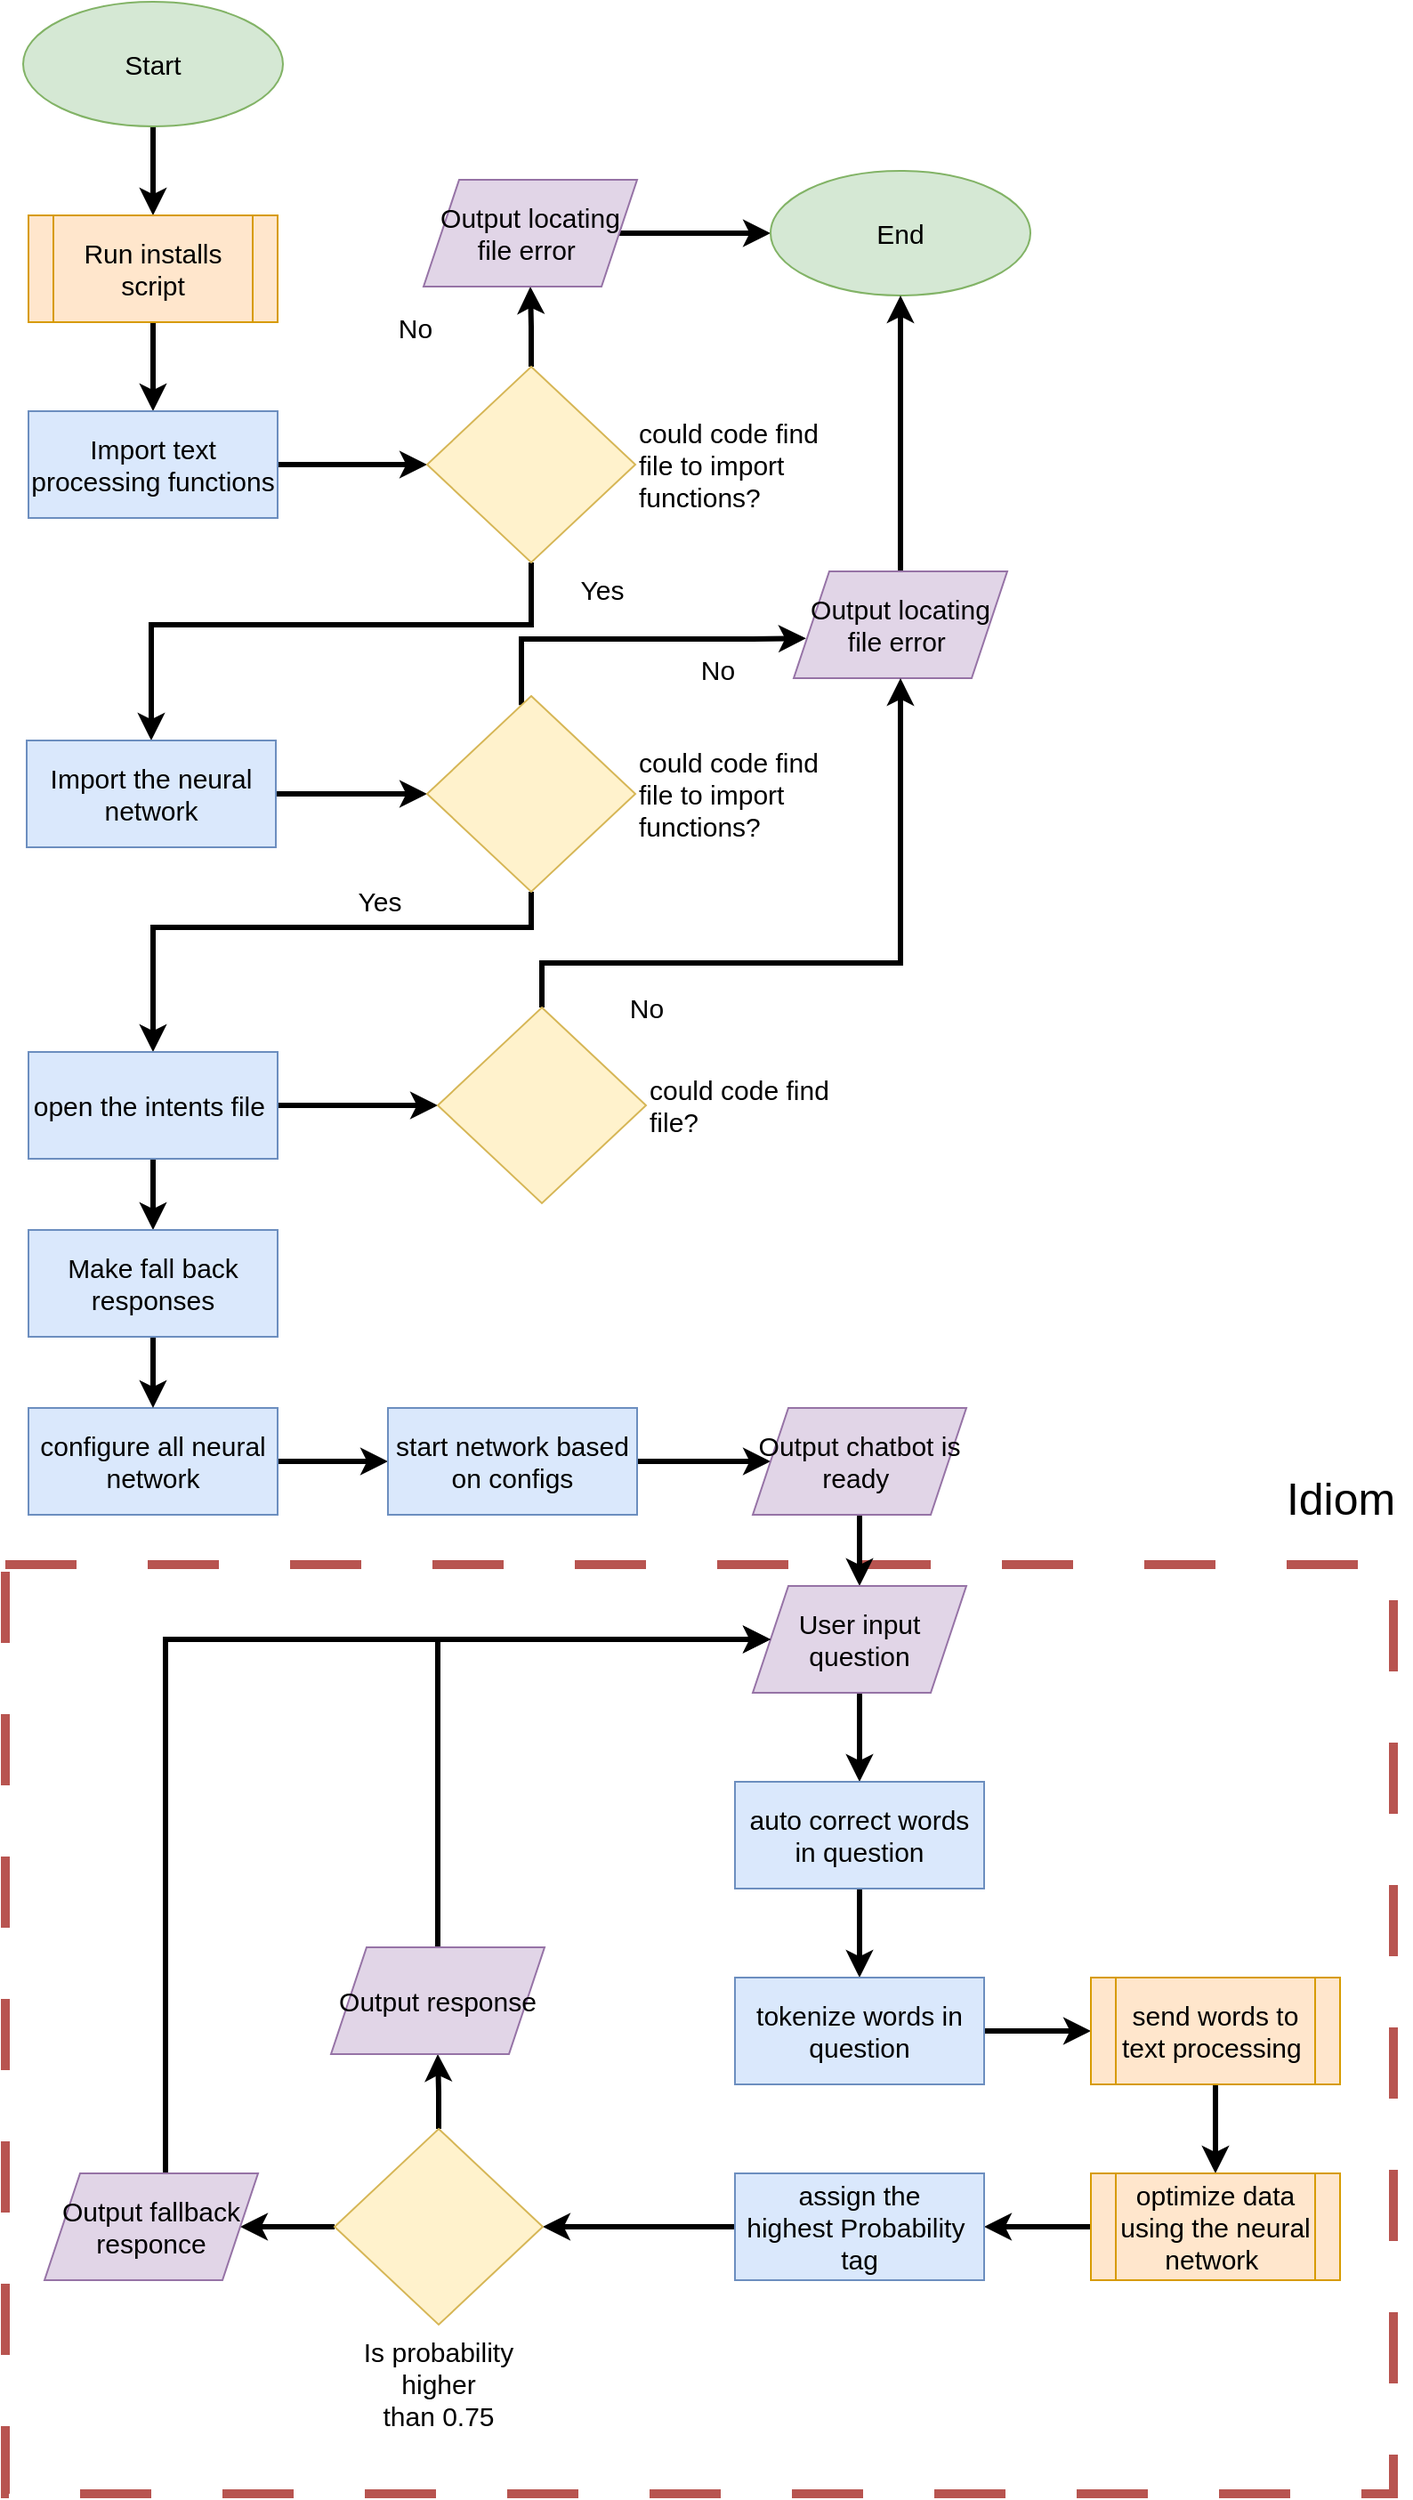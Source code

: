 <mxfile version="24.3.1" type="device">
  <diagram name="Page-1" id="mHUyObFOujKp6gTP7HRq">
    <mxGraphModel dx="1272" dy="744" grid="1" gridSize="10" guides="1" tooltips="1" connect="1" arrows="1" fold="1" page="1" pageScale="1" pageWidth="850" pageHeight="1100" math="0" shadow="0">
      <root>
        <mxCell id="0" />
        <mxCell id="1" parent="0" />
        <mxCell id="1HRUq9LW6Lm4p62pQ4EE-1" value="" style="rounded=0;whiteSpace=wrap;html=1;dashed=1;dashPattern=8 8;fillColor=none;strokeColor=#b85450;strokeWidth=5;perimeterSpacing=6;" vertex="1" parent="1">
          <mxGeometry x="130" y="908" width="780" height="522" as="geometry" />
        </mxCell>
        <mxCell id="xE_-hRvg4Kg6EDHdAALY-4" value="" style="edgeStyle=orthogonalEdgeStyle;rounded=0;orthogonalLoop=1;jettySize=auto;html=1;strokeWidth=3;" parent="1" source="xE_-hRvg4Kg6EDHdAALY-1" target="xE_-hRvg4Kg6EDHdAALY-2" edge="1">
          <mxGeometry relative="1" as="geometry" />
        </mxCell>
        <mxCell id="xE_-hRvg4Kg6EDHdAALY-1" value="&lt;font style=&quot;font-size: 15px;&quot;&gt;Start&lt;/font&gt;" style="ellipse;whiteSpace=wrap;html=1;fillColor=#d5e8d4;strokeColor=#82b366;" parent="1" vertex="1">
          <mxGeometry x="140" y="30" width="146" height="70" as="geometry" />
        </mxCell>
        <mxCell id="xE_-hRvg4Kg6EDHdAALY-5" value="" style="edgeStyle=orthogonalEdgeStyle;rounded=0;orthogonalLoop=1;jettySize=auto;html=1;strokeWidth=3;" parent="1" source="xE_-hRvg4Kg6EDHdAALY-2" target="xE_-hRvg4Kg6EDHdAALY-3" edge="1">
          <mxGeometry relative="1" as="geometry" />
        </mxCell>
        <mxCell id="xE_-hRvg4Kg6EDHdAALY-2" value="&lt;font style=&quot;font-size: 15px;&quot;&gt;Run installs script&lt;/font&gt;" style="shape=process;whiteSpace=wrap;html=1;backgroundOutline=1;fillColor=#ffe6cc;strokeColor=#d79b00;" parent="1" vertex="1">
          <mxGeometry x="143" y="150" width="140" height="60" as="geometry" />
        </mxCell>
        <mxCell id="xE_-hRvg4Kg6EDHdAALY-7" value="" style="edgeStyle=orthogonalEdgeStyle;rounded=0;orthogonalLoop=1;jettySize=auto;html=1;strokeWidth=3;" parent="1" source="xE_-hRvg4Kg6EDHdAALY-3" target="xE_-hRvg4Kg6EDHdAALY-6" edge="1">
          <mxGeometry relative="1" as="geometry" />
        </mxCell>
        <mxCell id="xE_-hRvg4Kg6EDHdAALY-3" value="&lt;span style=&quot;font-size: 15px;&quot;&gt;Import text processing functions&lt;/span&gt;" style="rounded=0;whiteSpace=wrap;html=1;fillColor=#dae8fc;strokeColor=#6c8ebf;" parent="1" vertex="1">
          <mxGeometry x="143" y="260" width="140" height="60" as="geometry" />
        </mxCell>
        <mxCell id="xE_-hRvg4Kg6EDHdAALY-11" value="" style="edgeStyle=orthogonalEdgeStyle;rounded=0;orthogonalLoop=1;jettySize=auto;html=1;strokeColor=default;strokeWidth=3;align=center;verticalAlign=middle;fontFamily=Helvetica;fontSize=12;fontColor=default;labelBackgroundColor=default;endArrow=classic;" parent="1" source="xE_-hRvg4Kg6EDHdAALY-6" target="xE_-hRvg4Kg6EDHdAALY-10" edge="1">
          <mxGeometry relative="1" as="geometry" />
        </mxCell>
        <mxCell id="xE_-hRvg4Kg6EDHdAALY-19" style="edgeStyle=orthogonalEdgeStyle;rounded=0;orthogonalLoop=1;jettySize=auto;html=1;strokeColor=default;strokeWidth=3;align=center;verticalAlign=middle;fontFamily=Helvetica;fontSize=12;fontColor=default;labelBackgroundColor=default;endArrow=classic;" parent="1" source="xE_-hRvg4Kg6EDHdAALY-6" target="xE_-hRvg4Kg6EDHdAALY-14" edge="1">
          <mxGeometry relative="1" as="geometry">
            <Array as="points">
              <mxPoint x="426" y="380" />
              <mxPoint x="212" y="380" />
            </Array>
          </mxGeometry>
        </mxCell>
        <mxCell id="xE_-hRvg4Kg6EDHdAALY-6" value="&lt;span style=&quot;font-size: 15px;&quot;&gt;could code find file to import functions?&lt;/span&gt;" style="rhombus;whiteSpace=wrap;html=1;fontFamily=Helvetica;fontSize=11;labelBackgroundColor=default;fillColor=#fff2cc;strokeColor=#d6b656;labelPosition=right;verticalLabelPosition=middle;align=left;verticalAlign=middle;textDirection=ltr;" parent="1" vertex="1">
          <mxGeometry x="367" y="235" width="117" height="110" as="geometry" />
        </mxCell>
        <mxCell id="xE_-hRvg4Kg6EDHdAALY-13" value="" style="edgeStyle=orthogonalEdgeStyle;rounded=0;orthogonalLoop=1;jettySize=auto;html=1;strokeColor=default;strokeWidth=3;align=center;verticalAlign=middle;fontFamily=Helvetica;fontSize=12;fontColor=default;labelBackgroundColor=default;endArrow=classic;" parent="1" source="xE_-hRvg4Kg6EDHdAALY-10" target="xE_-hRvg4Kg6EDHdAALY-12" edge="1">
          <mxGeometry relative="1" as="geometry" />
        </mxCell>
        <mxCell id="xE_-hRvg4Kg6EDHdAALY-10" value="&lt;font style=&quot;font-size: 15px;&quot;&gt;Output locating file error&amp;nbsp;&lt;/font&gt;" style="shape=parallelogram;perimeter=parallelogramPerimeter;whiteSpace=wrap;html=1;fixedSize=1;rounded=0;strokeColor=#9673a6;align=center;verticalAlign=middle;fontFamily=Helvetica;fontSize=12;fillColor=#e1d5e7;" parent="1" vertex="1">
          <mxGeometry x="365" y="130" width="120" height="60" as="geometry" />
        </mxCell>
        <mxCell id="xE_-hRvg4Kg6EDHdAALY-12" value="&lt;span style=&quot;font-size: 15px;&quot;&gt;End&lt;/span&gt;" style="ellipse;whiteSpace=wrap;html=1;fillColor=#d5e8d4;strokeColor=#82b366;" parent="1" vertex="1">
          <mxGeometry x="560" y="125" width="146" height="70" as="geometry" />
        </mxCell>
        <mxCell id="xE_-hRvg4Kg6EDHdAALY-18" value="" style="edgeStyle=orthogonalEdgeStyle;rounded=0;orthogonalLoop=1;jettySize=auto;html=1;strokeColor=default;strokeWidth=3;align=center;verticalAlign=middle;fontFamily=Helvetica;fontSize=12;fontColor=default;labelBackgroundColor=default;endArrow=classic;" parent="1" source="xE_-hRvg4Kg6EDHdAALY-14" target="xE_-hRvg4Kg6EDHdAALY-17" edge="1">
          <mxGeometry relative="1" as="geometry" />
        </mxCell>
        <mxCell id="xE_-hRvg4Kg6EDHdAALY-14" value="&lt;span style=&quot;font-size: 15px;&quot;&gt;Import the neural network&lt;/span&gt;" style="rounded=0;whiteSpace=wrap;html=1;fillColor=#dae8fc;strokeColor=#6c8ebf;" parent="1" vertex="1">
          <mxGeometry x="142" y="445" width="140" height="60" as="geometry" />
        </mxCell>
        <mxCell id="xE_-hRvg4Kg6EDHdAALY-23" style="edgeStyle=orthogonalEdgeStyle;rounded=0;orthogonalLoop=1;jettySize=auto;html=1;strokeColor=default;strokeWidth=3;align=center;verticalAlign=middle;fontFamily=Helvetica;fontSize=12;fontColor=default;labelBackgroundColor=default;endArrow=classic;entryX=0.058;entryY=0.627;entryDx=0;entryDy=0;entryPerimeter=0;" parent="1" source="xE_-hRvg4Kg6EDHdAALY-17" target="xE_-hRvg4Kg6EDHdAALY-22" edge="1">
          <mxGeometry relative="1" as="geometry">
            <mxPoint x="560" y="390" as="targetPoint" />
            <Array as="points">
              <mxPoint x="420" y="388" />
              <mxPoint x="550" y="388" />
            </Array>
          </mxGeometry>
        </mxCell>
        <mxCell id="xE_-hRvg4Kg6EDHdAALY-32" style="edgeStyle=orthogonalEdgeStyle;rounded=0;orthogonalLoop=1;jettySize=auto;html=1;strokeColor=default;strokeWidth=3;align=center;verticalAlign=middle;fontFamily=Helvetica;fontSize=12;fontColor=default;labelBackgroundColor=default;endArrow=classic;" parent="1" source="xE_-hRvg4Kg6EDHdAALY-17" target="xE_-hRvg4Kg6EDHdAALY-26" edge="1">
          <mxGeometry relative="1" as="geometry">
            <Array as="points">
              <mxPoint x="426" y="550" />
              <mxPoint x="213" y="550" />
            </Array>
          </mxGeometry>
        </mxCell>
        <mxCell id="xE_-hRvg4Kg6EDHdAALY-17" value="&lt;span style=&quot;font-size: 15px;&quot;&gt;could code find file to import functions?&lt;/span&gt;" style="rhombus;whiteSpace=wrap;html=1;fontFamily=Helvetica;fontSize=11;labelBackgroundColor=default;fillColor=#fff2cc;strokeColor=#d6b656;labelPosition=right;verticalLabelPosition=middle;align=left;verticalAlign=middle;textDirection=ltr;" parent="1" vertex="1">
          <mxGeometry x="367" y="420" width="117" height="110" as="geometry" />
        </mxCell>
        <mxCell id="xE_-hRvg4Kg6EDHdAALY-20" value="&lt;font style=&quot;font-size: 15px;&quot;&gt;No&lt;/font&gt;" style="text;html=1;align=center;verticalAlign=middle;resizable=0;points=[];autosize=1;strokeColor=none;fillColor=none;fontFamily=Helvetica;fontSize=12;fontColor=default;" parent="1" vertex="1">
          <mxGeometry x="340" y="198" width="40" height="30" as="geometry" />
        </mxCell>
        <mxCell id="xE_-hRvg4Kg6EDHdAALY-21" value="&lt;span style=&quot;font-size: 15px;&quot;&gt;Yes&lt;/span&gt;" style="text;html=1;align=center;verticalAlign=middle;resizable=0;points=[];autosize=1;strokeColor=none;fillColor=none;fontFamily=Helvetica;fontSize=12;fontColor=default;" parent="1" vertex="1">
          <mxGeometry x="440" y="345" width="50" height="30" as="geometry" />
        </mxCell>
        <mxCell id="xE_-hRvg4Kg6EDHdAALY-25" style="edgeStyle=orthogonalEdgeStyle;rounded=0;orthogonalLoop=1;jettySize=auto;html=1;entryX=0.5;entryY=1;entryDx=0;entryDy=0;strokeColor=default;strokeWidth=3;align=center;verticalAlign=middle;fontFamily=Helvetica;fontSize=12;fontColor=default;labelBackgroundColor=default;endArrow=classic;" parent="1" source="xE_-hRvg4Kg6EDHdAALY-22" target="xE_-hRvg4Kg6EDHdAALY-12" edge="1">
          <mxGeometry relative="1" as="geometry" />
        </mxCell>
        <mxCell id="xE_-hRvg4Kg6EDHdAALY-22" value="&lt;font style=&quot;font-size: 15px;&quot;&gt;Output locating file error&amp;nbsp;&lt;/font&gt;" style="shape=parallelogram;perimeter=parallelogramPerimeter;whiteSpace=wrap;html=1;fixedSize=1;rounded=0;strokeColor=#9673a6;align=center;verticalAlign=middle;fontFamily=Helvetica;fontSize=12;fillColor=#e1d5e7;" parent="1" vertex="1">
          <mxGeometry x="573" y="350" width="120" height="60" as="geometry" />
        </mxCell>
        <mxCell id="xE_-hRvg4Kg6EDHdAALY-24" value="&lt;font style=&quot;font-size: 15px;&quot;&gt;No&lt;/font&gt;" style="text;html=1;align=center;verticalAlign=middle;resizable=0;points=[];autosize=1;strokeColor=none;fillColor=none;fontFamily=Helvetica;fontSize=12;fontColor=default;" parent="1" vertex="1">
          <mxGeometry x="510" y="390" width="40" height="30" as="geometry" />
        </mxCell>
        <mxCell id="xE_-hRvg4Kg6EDHdAALY-29" value="" style="edgeStyle=orthogonalEdgeStyle;rounded=0;orthogonalLoop=1;jettySize=auto;html=1;strokeColor=default;strokeWidth=3;align=center;verticalAlign=middle;fontFamily=Helvetica;fontSize=12;fontColor=default;labelBackgroundColor=default;endArrow=classic;" parent="1" source="xE_-hRvg4Kg6EDHdAALY-26" target="xE_-hRvg4Kg6EDHdAALY-28" edge="1">
          <mxGeometry relative="1" as="geometry" />
        </mxCell>
        <mxCell id="xE_-hRvg4Kg6EDHdAALY-72" value="" style="edgeStyle=orthogonalEdgeStyle;rounded=0;orthogonalLoop=1;jettySize=auto;html=1;strokeColor=default;strokeWidth=3;align=center;verticalAlign=middle;fontFamily=Helvetica;fontSize=12;fontColor=default;labelBackgroundColor=default;endArrow=classic;" parent="1" source="xE_-hRvg4Kg6EDHdAALY-26" target="xE_-hRvg4Kg6EDHdAALY-71" edge="1">
          <mxGeometry relative="1" as="geometry" />
        </mxCell>
        <mxCell id="xE_-hRvg4Kg6EDHdAALY-26" value="&lt;font style=&quot;font-size: 15px;&quot;&gt;open the intents file&amp;nbsp;&lt;/font&gt;" style="rounded=0;whiteSpace=wrap;html=1;fillColor=#dae8fc;strokeColor=#6c8ebf;" parent="1" vertex="1">
          <mxGeometry x="143" y="620" width="140" height="60" as="geometry" />
        </mxCell>
        <mxCell id="xE_-hRvg4Kg6EDHdAALY-30" style="edgeStyle=orthogonalEdgeStyle;rounded=0;orthogonalLoop=1;jettySize=auto;html=1;entryX=0.5;entryY=1;entryDx=0;entryDy=0;strokeColor=default;strokeWidth=3;align=center;verticalAlign=middle;fontFamily=Helvetica;fontSize=12;fontColor=default;labelBackgroundColor=default;endArrow=classic;" parent="1" source="xE_-hRvg4Kg6EDHdAALY-28" target="xE_-hRvg4Kg6EDHdAALY-22" edge="1">
          <mxGeometry relative="1" as="geometry">
            <Array as="points">
              <mxPoint x="432" y="570" />
              <mxPoint x="633" y="570" />
            </Array>
          </mxGeometry>
        </mxCell>
        <mxCell id="xE_-hRvg4Kg6EDHdAALY-28" value="&lt;span style=&quot;font-size: 15px;&quot;&gt;could code find file?&lt;/span&gt;" style="rhombus;whiteSpace=wrap;html=1;fontFamily=Helvetica;fontSize=11;labelBackgroundColor=default;fillColor=#fff2cc;strokeColor=#d6b656;labelPosition=right;verticalLabelPosition=middle;align=left;verticalAlign=middle;textDirection=ltr;" parent="1" vertex="1">
          <mxGeometry x="373" y="595" width="117" height="110" as="geometry" />
        </mxCell>
        <mxCell id="xE_-hRvg4Kg6EDHdAALY-31" value="&lt;font style=&quot;font-size: 15px;&quot;&gt;No&lt;/font&gt;" style="text;html=1;align=center;verticalAlign=middle;resizable=0;points=[];autosize=1;strokeColor=none;fillColor=none;fontFamily=Helvetica;fontSize=12;fontColor=default;" parent="1" vertex="1">
          <mxGeometry x="470" y="580" width="40" height="30" as="geometry" />
        </mxCell>
        <mxCell id="xE_-hRvg4Kg6EDHdAALY-33" value="&lt;span style=&quot;font-size: 15px;&quot;&gt;Yes&lt;/span&gt;" style="text;html=1;align=center;verticalAlign=middle;resizable=0;points=[];autosize=1;strokeColor=none;fillColor=none;fontFamily=Helvetica;fontSize=12;fontColor=default;" parent="1" vertex="1">
          <mxGeometry x="315" y="520" width="50" height="30" as="geometry" />
        </mxCell>
        <mxCell id="xE_-hRvg4Kg6EDHdAALY-37" value="" style="edgeStyle=orthogonalEdgeStyle;rounded=0;orthogonalLoop=1;jettySize=auto;html=1;strokeColor=default;strokeWidth=3;align=center;verticalAlign=middle;fontFamily=Helvetica;fontSize=12;fontColor=default;labelBackgroundColor=default;endArrow=classic;" parent="1" source="xE_-hRvg4Kg6EDHdAALY-34" target="xE_-hRvg4Kg6EDHdAALY-36" edge="1">
          <mxGeometry relative="1" as="geometry" />
        </mxCell>
        <mxCell id="xE_-hRvg4Kg6EDHdAALY-34" value="&lt;span style=&quot;font-size: 15px;&quot;&gt;configure all neural network&lt;/span&gt;" style="rounded=0;whiteSpace=wrap;html=1;fillColor=#dae8fc;strokeColor=#6c8ebf;" parent="1" vertex="1">
          <mxGeometry x="143" y="820" width="140" height="60" as="geometry" />
        </mxCell>
        <mxCell id="xE_-hRvg4Kg6EDHdAALY-39" value="" style="edgeStyle=orthogonalEdgeStyle;rounded=0;orthogonalLoop=1;jettySize=auto;html=1;strokeColor=default;strokeWidth=3;align=center;verticalAlign=middle;fontFamily=Helvetica;fontSize=12;fontColor=default;labelBackgroundColor=default;endArrow=classic;" parent="1" source="xE_-hRvg4Kg6EDHdAALY-36" target="xE_-hRvg4Kg6EDHdAALY-38" edge="1">
          <mxGeometry relative="1" as="geometry" />
        </mxCell>
        <mxCell id="xE_-hRvg4Kg6EDHdAALY-36" value="&lt;span style=&quot;font-size: 15px;&quot;&gt;start network based on configs&lt;/span&gt;" style="rounded=0;whiteSpace=wrap;html=1;fillColor=#dae8fc;strokeColor=#6c8ebf;" parent="1" vertex="1">
          <mxGeometry x="345" y="820" width="140" height="60" as="geometry" />
        </mxCell>
        <mxCell id="xE_-hRvg4Kg6EDHdAALY-45" value="" style="edgeStyle=orthogonalEdgeStyle;rounded=0;orthogonalLoop=1;jettySize=auto;html=1;strokeColor=default;strokeWidth=3;align=center;verticalAlign=middle;fontFamily=Helvetica;fontSize=12;fontColor=default;labelBackgroundColor=default;endArrow=classic;" parent="1" source="xE_-hRvg4Kg6EDHdAALY-38" target="xE_-hRvg4Kg6EDHdAALY-44" edge="1">
          <mxGeometry relative="1" as="geometry" />
        </mxCell>
        <mxCell id="xE_-hRvg4Kg6EDHdAALY-38" value="&lt;font style=&quot;font-size: 15px;&quot;&gt;Output chatbot is ready&amp;nbsp;&lt;/font&gt;" style="shape=parallelogram;perimeter=parallelogramPerimeter;whiteSpace=wrap;html=1;fixedSize=1;rounded=0;strokeColor=#9673a6;align=center;verticalAlign=middle;fontFamily=Helvetica;fontSize=12;fillColor=#e1d5e7;" parent="1" vertex="1">
          <mxGeometry x="550" y="820" width="120" height="60" as="geometry" />
        </mxCell>
        <mxCell id="xE_-hRvg4Kg6EDHdAALY-48" value="" style="edgeStyle=orthogonalEdgeStyle;rounded=0;orthogonalLoop=1;jettySize=auto;html=1;strokeColor=default;strokeWidth=3;align=center;verticalAlign=middle;fontFamily=Helvetica;fontSize=12;fontColor=default;labelBackgroundColor=default;endArrow=classic;" parent="1" source="xE_-hRvg4Kg6EDHdAALY-44" target="xE_-hRvg4Kg6EDHdAALY-47" edge="1">
          <mxGeometry relative="1" as="geometry" />
        </mxCell>
        <mxCell id="xE_-hRvg4Kg6EDHdAALY-44" value="&lt;span style=&quot;font-size: 15px;&quot;&gt;User input question&lt;/span&gt;" style="shape=parallelogram;perimeter=parallelogramPerimeter;whiteSpace=wrap;html=1;fixedSize=1;rounded=0;strokeColor=#9673a6;align=center;verticalAlign=middle;fontFamily=Helvetica;fontSize=12;fillColor=#e1d5e7;" parent="1" vertex="1">
          <mxGeometry x="550" y="920" width="120" height="60" as="geometry" />
        </mxCell>
        <mxCell id="xE_-hRvg4Kg6EDHdAALY-50" value="" style="edgeStyle=orthogonalEdgeStyle;rounded=0;orthogonalLoop=1;jettySize=auto;html=1;strokeColor=default;strokeWidth=3;align=center;verticalAlign=middle;fontFamily=Helvetica;fontSize=12;fontColor=default;labelBackgroundColor=default;endArrow=classic;" parent="1" source="xE_-hRvg4Kg6EDHdAALY-47" target="xE_-hRvg4Kg6EDHdAALY-49" edge="1">
          <mxGeometry relative="1" as="geometry" />
        </mxCell>
        <mxCell id="xE_-hRvg4Kg6EDHdAALY-47" value="&lt;span style=&quot;font-size: 15px;&quot;&gt;auto correct words in question&lt;/span&gt;" style="rounded=0;whiteSpace=wrap;html=1;fillColor=#dae8fc;strokeColor=#6c8ebf;" parent="1" vertex="1">
          <mxGeometry x="540" y="1030" width="140" height="60" as="geometry" />
        </mxCell>
        <mxCell id="xE_-hRvg4Kg6EDHdAALY-53" value="" style="edgeStyle=orthogonalEdgeStyle;rounded=0;orthogonalLoop=1;jettySize=auto;html=1;strokeColor=default;strokeWidth=3;align=center;verticalAlign=middle;fontFamily=Helvetica;fontSize=12;fontColor=default;labelBackgroundColor=default;endArrow=classic;" parent="1" source="xE_-hRvg4Kg6EDHdAALY-49" target="xE_-hRvg4Kg6EDHdAALY-52" edge="1">
          <mxGeometry relative="1" as="geometry" />
        </mxCell>
        <mxCell id="xE_-hRvg4Kg6EDHdAALY-49" value="&lt;span style=&quot;font-size: 15px;&quot;&gt;tokenize words in question&lt;/span&gt;" style="rounded=0;whiteSpace=wrap;html=1;fillColor=#dae8fc;strokeColor=#6c8ebf;" parent="1" vertex="1">
          <mxGeometry x="540" y="1140" width="140" height="60" as="geometry" />
        </mxCell>
        <mxCell id="xE_-hRvg4Kg6EDHdAALY-56" value="" style="edgeStyle=orthogonalEdgeStyle;rounded=0;orthogonalLoop=1;jettySize=auto;html=1;strokeColor=default;strokeWidth=3;align=center;verticalAlign=middle;fontFamily=Helvetica;fontSize=12;fontColor=default;labelBackgroundColor=default;endArrow=classic;" parent="1" source="xE_-hRvg4Kg6EDHdAALY-52" target="xE_-hRvg4Kg6EDHdAALY-55" edge="1">
          <mxGeometry relative="1" as="geometry" />
        </mxCell>
        <mxCell id="xE_-hRvg4Kg6EDHdAALY-52" value="&lt;span style=&quot;font-size: 15px;&quot;&gt;send words to text processing&amp;nbsp;&lt;/span&gt;" style="shape=process;whiteSpace=wrap;html=1;backgroundOutline=1;fillColor=#ffe6cc;strokeColor=#d79b00;" parent="1" vertex="1">
          <mxGeometry x="740" y="1140" width="140" height="60" as="geometry" />
        </mxCell>
        <mxCell id="xE_-hRvg4Kg6EDHdAALY-60" value="" style="edgeStyle=orthogonalEdgeStyle;rounded=0;orthogonalLoop=1;jettySize=auto;html=1;strokeColor=default;strokeWidth=3;align=center;verticalAlign=middle;fontFamily=Helvetica;fontSize=12;fontColor=default;labelBackgroundColor=default;endArrow=classic;" parent="1" source="xE_-hRvg4Kg6EDHdAALY-55" target="xE_-hRvg4Kg6EDHdAALY-59" edge="1">
          <mxGeometry relative="1" as="geometry" />
        </mxCell>
        <mxCell id="xE_-hRvg4Kg6EDHdAALY-55" value="&lt;span style=&quot;font-size: 15px;&quot;&gt;optimize data using the neural network&amp;nbsp;&lt;/span&gt;" style="shape=process;whiteSpace=wrap;html=1;backgroundOutline=1;fillColor=#ffe6cc;strokeColor=#d79b00;" parent="1" vertex="1">
          <mxGeometry x="740" y="1250" width="140" height="60" as="geometry" />
        </mxCell>
        <mxCell id="xE_-hRvg4Kg6EDHdAALY-63" value="" style="edgeStyle=orthogonalEdgeStyle;rounded=0;orthogonalLoop=1;jettySize=auto;html=1;strokeColor=default;strokeWidth=3;align=center;verticalAlign=middle;fontFamily=Helvetica;fontSize=12;fontColor=default;labelBackgroundColor=default;endArrow=classic;" parent="1" source="xE_-hRvg4Kg6EDHdAALY-59" target="xE_-hRvg4Kg6EDHdAALY-62" edge="1">
          <mxGeometry relative="1" as="geometry" />
        </mxCell>
        <mxCell id="xE_-hRvg4Kg6EDHdAALY-59" value="&lt;font style=&quot;font-size: 15px;&quot; face=&quot;Helvetica&quot;&gt;assign the highest&amp;nbsp;Probability&amp;nbsp;&lt;/font&gt;&lt;div style=&quot;font-size: 15px;&quot;&gt;&lt;font style=&quot;font-size: 15px;&quot; face=&quot;Helvetica&quot;&gt;tag&lt;/font&gt;&lt;/div&gt;" style="rounded=0;whiteSpace=wrap;html=1;fillColor=#dae8fc;strokeColor=#6c8ebf;" parent="1" vertex="1">
          <mxGeometry x="540" y="1250" width="140" height="60" as="geometry" />
        </mxCell>
        <mxCell id="xE_-hRvg4Kg6EDHdAALY-66" value="" style="edgeStyle=orthogonalEdgeStyle;rounded=0;orthogonalLoop=1;jettySize=auto;html=1;strokeColor=default;strokeWidth=3;align=center;verticalAlign=middle;fontFamily=Helvetica;fontSize=12;fontColor=default;labelBackgroundColor=default;endArrow=classic;" parent="1" source="xE_-hRvg4Kg6EDHdAALY-62" target="xE_-hRvg4Kg6EDHdAALY-65" edge="1">
          <mxGeometry relative="1" as="geometry" />
        </mxCell>
        <mxCell id="xE_-hRvg4Kg6EDHdAALY-68" value="" style="edgeStyle=orthogonalEdgeStyle;rounded=0;orthogonalLoop=1;jettySize=auto;html=1;strokeColor=default;strokeWidth=3;align=center;verticalAlign=middle;fontFamily=Helvetica;fontSize=12;fontColor=default;labelBackgroundColor=default;endArrow=classic;" parent="1" source="xE_-hRvg4Kg6EDHdAALY-62" target="xE_-hRvg4Kg6EDHdAALY-67" edge="1">
          <mxGeometry relative="1" as="geometry" />
        </mxCell>
        <mxCell id="xE_-hRvg4Kg6EDHdAALY-62" value="&lt;span style=&quot;font-size: 15px;&quot;&gt;Is probability higher&lt;/span&gt;&lt;div&gt;&lt;span style=&quot;font-size: 15px;&quot;&gt;&amp;nbsp;than 0.75&amp;nbsp;&lt;/span&gt;&lt;/div&gt;" style="rhombus;whiteSpace=wrap;html=1;fontFamily=Helvetica;fontSize=11;labelBackgroundColor=default;fillColor=#fff2cc;strokeColor=#d6b656;labelPosition=center;verticalLabelPosition=bottom;align=center;verticalAlign=top;textDirection=ltr;" parent="1" vertex="1">
          <mxGeometry x="315" y="1225" width="117" height="110" as="geometry" />
        </mxCell>
        <mxCell id="xE_-hRvg4Kg6EDHdAALY-70" style="edgeStyle=orthogonalEdgeStyle;rounded=0;orthogonalLoop=1;jettySize=auto;html=1;entryX=0;entryY=0.5;entryDx=0;entryDy=0;strokeColor=default;strokeWidth=3;align=center;verticalAlign=middle;fontFamily=Helvetica;fontSize=12;fontColor=default;labelBackgroundColor=default;endArrow=classic;" parent="1" source="xE_-hRvg4Kg6EDHdAALY-65" target="xE_-hRvg4Kg6EDHdAALY-44" edge="1">
          <mxGeometry relative="1" as="geometry">
            <Array as="points">
              <mxPoint x="373" y="950" />
            </Array>
          </mxGeometry>
        </mxCell>
        <mxCell id="xE_-hRvg4Kg6EDHdAALY-65" value="&lt;font style=&quot;font-size: 15px;&quot;&gt;Output response&lt;/font&gt;" style="shape=parallelogram;perimeter=parallelogramPerimeter;whiteSpace=wrap;html=1;fixedSize=1;rounded=0;strokeColor=#9673a6;align=center;verticalAlign=middle;fontFamily=Helvetica;fontSize=12;fillColor=#e1d5e7;" parent="1" vertex="1">
          <mxGeometry x="313" y="1123" width="120" height="60" as="geometry" />
        </mxCell>
        <mxCell id="xE_-hRvg4Kg6EDHdAALY-69" style="edgeStyle=orthogonalEdgeStyle;rounded=0;orthogonalLoop=1;jettySize=auto;html=1;entryX=0;entryY=0.5;entryDx=0;entryDy=0;strokeColor=default;strokeWidth=3;align=center;verticalAlign=middle;fontFamily=Helvetica;fontSize=12;fontColor=default;labelBackgroundColor=default;endArrow=classic;" parent="1" source="xE_-hRvg4Kg6EDHdAALY-67" target="xE_-hRvg4Kg6EDHdAALY-44" edge="1">
          <mxGeometry relative="1" as="geometry">
            <Array as="points">
              <mxPoint x="220" y="950" />
            </Array>
          </mxGeometry>
        </mxCell>
        <mxCell id="xE_-hRvg4Kg6EDHdAALY-67" value="&lt;font style=&quot;font-size: 15px;&quot;&gt;Output fallback responce&lt;/font&gt;" style="shape=parallelogram;perimeter=parallelogramPerimeter;whiteSpace=wrap;html=1;fixedSize=1;rounded=0;strokeColor=#9673a6;align=center;verticalAlign=middle;fontFamily=Helvetica;fontSize=12;fillColor=#e1d5e7;" parent="1" vertex="1">
          <mxGeometry x="152" y="1250" width="120" height="60" as="geometry" />
        </mxCell>
        <mxCell id="xE_-hRvg4Kg6EDHdAALY-73" value="" style="edgeStyle=orthogonalEdgeStyle;rounded=0;orthogonalLoop=1;jettySize=auto;html=1;strokeColor=default;strokeWidth=3;align=center;verticalAlign=middle;fontFamily=Helvetica;fontSize=12;fontColor=default;labelBackgroundColor=default;endArrow=classic;" parent="1" source="xE_-hRvg4Kg6EDHdAALY-71" target="xE_-hRvg4Kg6EDHdAALY-34" edge="1">
          <mxGeometry relative="1" as="geometry" />
        </mxCell>
        <mxCell id="xE_-hRvg4Kg6EDHdAALY-71" value="&lt;span style=&quot;font-size: 15px;&quot;&gt;Make fall back responses&lt;/span&gt;" style="rounded=0;whiteSpace=wrap;html=1;fillColor=#dae8fc;strokeColor=#6c8ebf;" parent="1" vertex="1">
          <mxGeometry x="143" y="720" width="140" height="60" as="geometry" />
        </mxCell>
        <mxCell id="1HRUq9LW6Lm4p62pQ4EE-4" value="&lt;span style=&quot;text-align: start; white-space: pre-wrap;&quot;&gt;&lt;font style=&quot;font-size: 25px;&quot; face=&quot;Helvetica&quot;&gt;Idiom&lt;/font&gt;&lt;/span&gt;" style="text;html=1;align=center;verticalAlign=middle;resizable=0;points=[];autosize=1;strokeColor=none;fillColor=none;" vertex="1" parent="1">
          <mxGeometry x="840" y="850" width="80" height="40" as="geometry" />
        </mxCell>
      </root>
    </mxGraphModel>
  </diagram>
</mxfile>
